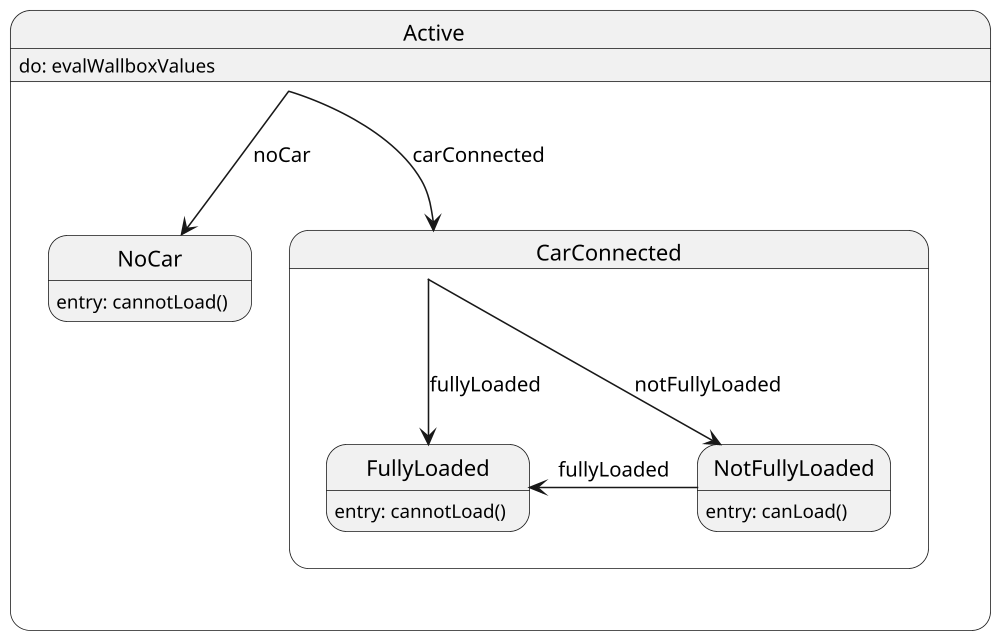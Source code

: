 @startuml
'https://plantuml.com/state-diagram

scale 1000 width
state "Active" as act {
    act: do: evalWallboxValues

    state "NoCar" as noc {
        noc: entry: cannotLoad()
    }

    state "CarConnected" as cac {

        state "FullyLoaded" as fl {
            fl: entry: cannotLoad()
        }

        state "NotFullyLoaded" as nf {
        nf: entry: canLoad()
        }

        nf -left-> fl : fullyLoaded
    }
    cac --> fl : fullyLoaded
    cac --> nf : notFullyLoaded
}
act --> noc : noCar
act --> cac : carConnected

@enduml